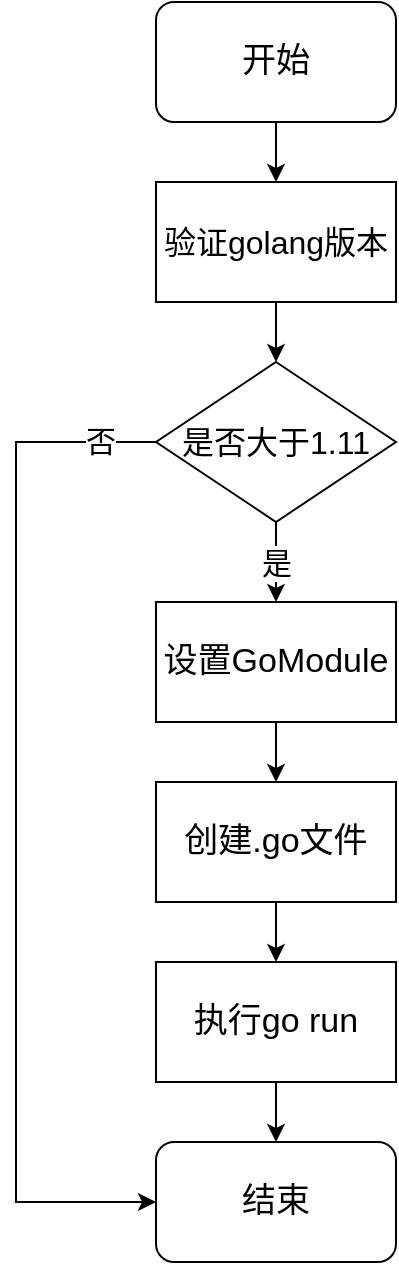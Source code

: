 <mxfile version="21.6.3" type="github">
  <diagram name="第 1 页" id="dptumfGnncpFdtS9SK4Z">
    <mxGraphModel dx="1468" dy="705" grid="1" gridSize="10" guides="1" tooltips="1" connect="1" arrows="1" fold="1" page="1" pageScale="1" pageWidth="827" pageHeight="1169" math="0" shadow="0">
      <root>
        <mxCell id="0" />
        <mxCell id="1" parent="0" />
        <mxCell id="KJwydRq3QrF9lZ8cHlqu-17" style="edgeStyle=orthogonalEdgeStyle;rounded=0;orthogonalLoop=1;jettySize=auto;html=1;entryX=0.5;entryY=0;entryDx=0;entryDy=0;" edge="1" parent="1" source="KJwydRq3QrF9lZ8cHlqu-1" target="KJwydRq3QrF9lZ8cHlqu-2">
          <mxGeometry relative="1" as="geometry" />
        </mxCell>
        <mxCell id="KJwydRq3QrF9lZ8cHlqu-1" value="&lt;font style=&quot;font-size: 17px;&quot;&gt;开始&lt;/font&gt;" style="rounded=1;whiteSpace=wrap;html=1;" vertex="1" parent="1">
          <mxGeometry x="340" y="20" width="120" height="60" as="geometry" />
        </mxCell>
        <mxCell id="KJwydRq3QrF9lZ8cHlqu-9" style="edgeStyle=orthogonalEdgeStyle;rounded=0;orthogonalLoop=1;jettySize=auto;html=1;entryX=0.5;entryY=0;entryDx=0;entryDy=0;" edge="1" parent="1" source="KJwydRq3QrF9lZ8cHlqu-2" target="KJwydRq3QrF9lZ8cHlqu-3">
          <mxGeometry relative="1" as="geometry" />
        </mxCell>
        <mxCell id="KJwydRq3QrF9lZ8cHlqu-2" value="&lt;font style=&quot;font-size: 16px;&quot;&gt;验证golang版本&lt;/font&gt;" style="rounded=0;whiteSpace=wrap;html=1;" vertex="1" parent="1">
          <mxGeometry x="340" y="110" width="120" height="60" as="geometry" />
        </mxCell>
        <mxCell id="KJwydRq3QrF9lZ8cHlqu-10" value="&lt;font style=&quot;font-size: 15px;&quot;&gt;是&lt;/font&gt;" style="edgeStyle=orthogonalEdgeStyle;rounded=0;orthogonalLoop=1;jettySize=auto;html=1;entryX=0.5;entryY=0;entryDx=0;entryDy=0;" edge="1" parent="1" source="KJwydRq3QrF9lZ8cHlqu-3" target="KJwydRq3QrF9lZ8cHlqu-5">
          <mxGeometry relative="1" as="geometry" />
        </mxCell>
        <mxCell id="KJwydRq3QrF9lZ8cHlqu-14" style="rounded=0;orthogonalLoop=1;jettySize=auto;html=1;exitX=0;exitY=0.5;exitDx=0;exitDy=0;entryX=0;entryY=0.5;entryDx=0;entryDy=0;edgeStyle=orthogonalEdgeStyle;" edge="1" parent="1" source="KJwydRq3QrF9lZ8cHlqu-3" target="KJwydRq3QrF9lZ8cHlqu-8">
          <mxGeometry relative="1" as="geometry">
            <mxPoint x="250" y="690" as="targetPoint" />
            <Array as="points">
              <mxPoint x="270" y="240" />
              <mxPoint x="270" y="620" />
            </Array>
          </mxGeometry>
        </mxCell>
        <mxCell id="KJwydRq3QrF9lZ8cHlqu-16" value="&lt;font style=&quot;font-size: 15px;&quot;&gt;否&lt;/font&gt;" style="edgeLabel;html=1;align=center;verticalAlign=middle;resizable=0;points=[];" vertex="1" connectable="0" parent="KJwydRq3QrF9lZ8cHlqu-14">
          <mxGeometry x="-0.894" y="-1" relative="1" as="geometry">
            <mxPoint x="-1" as="offset" />
          </mxGeometry>
        </mxCell>
        <mxCell id="KJwydRq3QrF9lZ8cHlqu-3" value="&lt;font style=&quot;font-size: 16px;&quot;&gt;是否大于1.11&lt;/font&gt;" style="rhombus;whiteSpace=wrap;html=1;" vertex="1" parent="1">
          <mxGeometry x="340" y="200" width="120" height="80" as="geometry" />
        </mxCell>
        <mxCell id="KJwydRq3QrF9lZ8cHlqu-11" style="edgeStyle=orthogonalEdgeStyle;rounded=0;orthogonalLoop=1;jettySize=auto;html=1;entryX=0.5;entryY=0;entryDx=0;entryDy=0;" edge="1" parent="1" source="KJwydRq3QrF9lZ8cHlqu-5" target="KJwydRq3QrF9lZ8cHlqu-6">
          <mxGeometry relative="1" as="geometry" />
        </mxCell>
        <mxCell id="KJwydRq3QrF9lZ8cHlqu-5" value="&lt;font style=&quot;font-size: 17px;&quot;&gt;设置GoModule&lt;/font&gt;" style="rounded=0;whiteSpace=wrap;html=1;" vertex="1" parent="1">
          <mxGeometry x="340" y="320" width="120" height="60" as="geometry" />
        </mxCell>
        <mxCell id="KJwydRq3QrF9lZ8cHlqu-12" style="edgeStyle=orthogonalEdgeStyle;rounded=0;orthogonalLoop=1;jettySize=auto;html=1;entryX=0.5;entryY=0;entryDx=0;entryDy=0;" edge="1" parent="1" source="KJwydRq3QrF9lZ8cHlqu-6" target="KJwydRq3QrF9lZ8cHlqu-7">
          <mxGeometry relative="1" as="geometry" />
        </mxCell>
        <mxCell id="KJwydRq3QrF9lZ8cHlqu-6" value="&lt;font style=&quot;font-size: 17px;&quot;&gt;创建.go文件&lt;/font&gt;" style="rounded=0;whiteSpace=wrap;html=1;" vertex="1" parent="1">
          <mxGeometry x="340" y="410" width="120" height="60" as="geometry" />
        </mxCell>
        <mxCell id="KJwydRq3QrF9lZ8cHlqu-13" style="edgeStyle=orthogonalEdgeStyle;rounded=0;orthogonalLoop=1;jettySize=auto;html=1;entryX=0.5;entryY=0;entryDx=0;entryDy=0;" edge="1" parent="1" source="KJwydRq3QrF9lZ8cHlqu-7" target="KJwydRq3QrF9lZ8cHlqu-8">
          <mxGeometry relative="1" as="geometry" />
        </mxCell>
        <mxCell id="KJwydRq3QrF9lZ8cHlqu-7" value="&lt;font style=&quot;font-size: 17px;&quot;&gt;执行go run&lt;/font&gt;" style="rounded=0;whiteSpace=wrap;html=1;" vertex="1" parent="1">
          <mxGeometry x="340" y="500" width="120" height="60" as="geometry" />
        </mxCell>
        <mxCell id="KJwydRq3QrF9lZ8cHlqu-8" value="&lt;font style=&quot;font-size: 17px;&quot;&gt;结束&lt;/font&gt;" style="rounded=1;whiteSpace=wrap;html=1;" vertex="1" parent="1">
          <mxGeometry x="340" y="590" width="120" height="60" as="geometry" />
        </mxCell>
      </root>
    </mxGraphModel>
  </diagram>
</mxfile>
